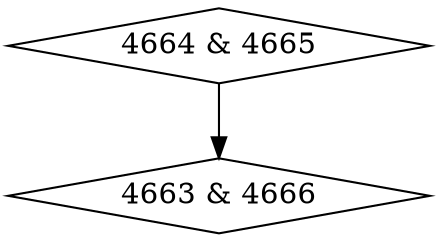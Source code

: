 digraph {
0 [label = "4663 & 4666", shape = diamond];
1 [label = "4664 & 4665", shape = diamond];
1->0;
}
